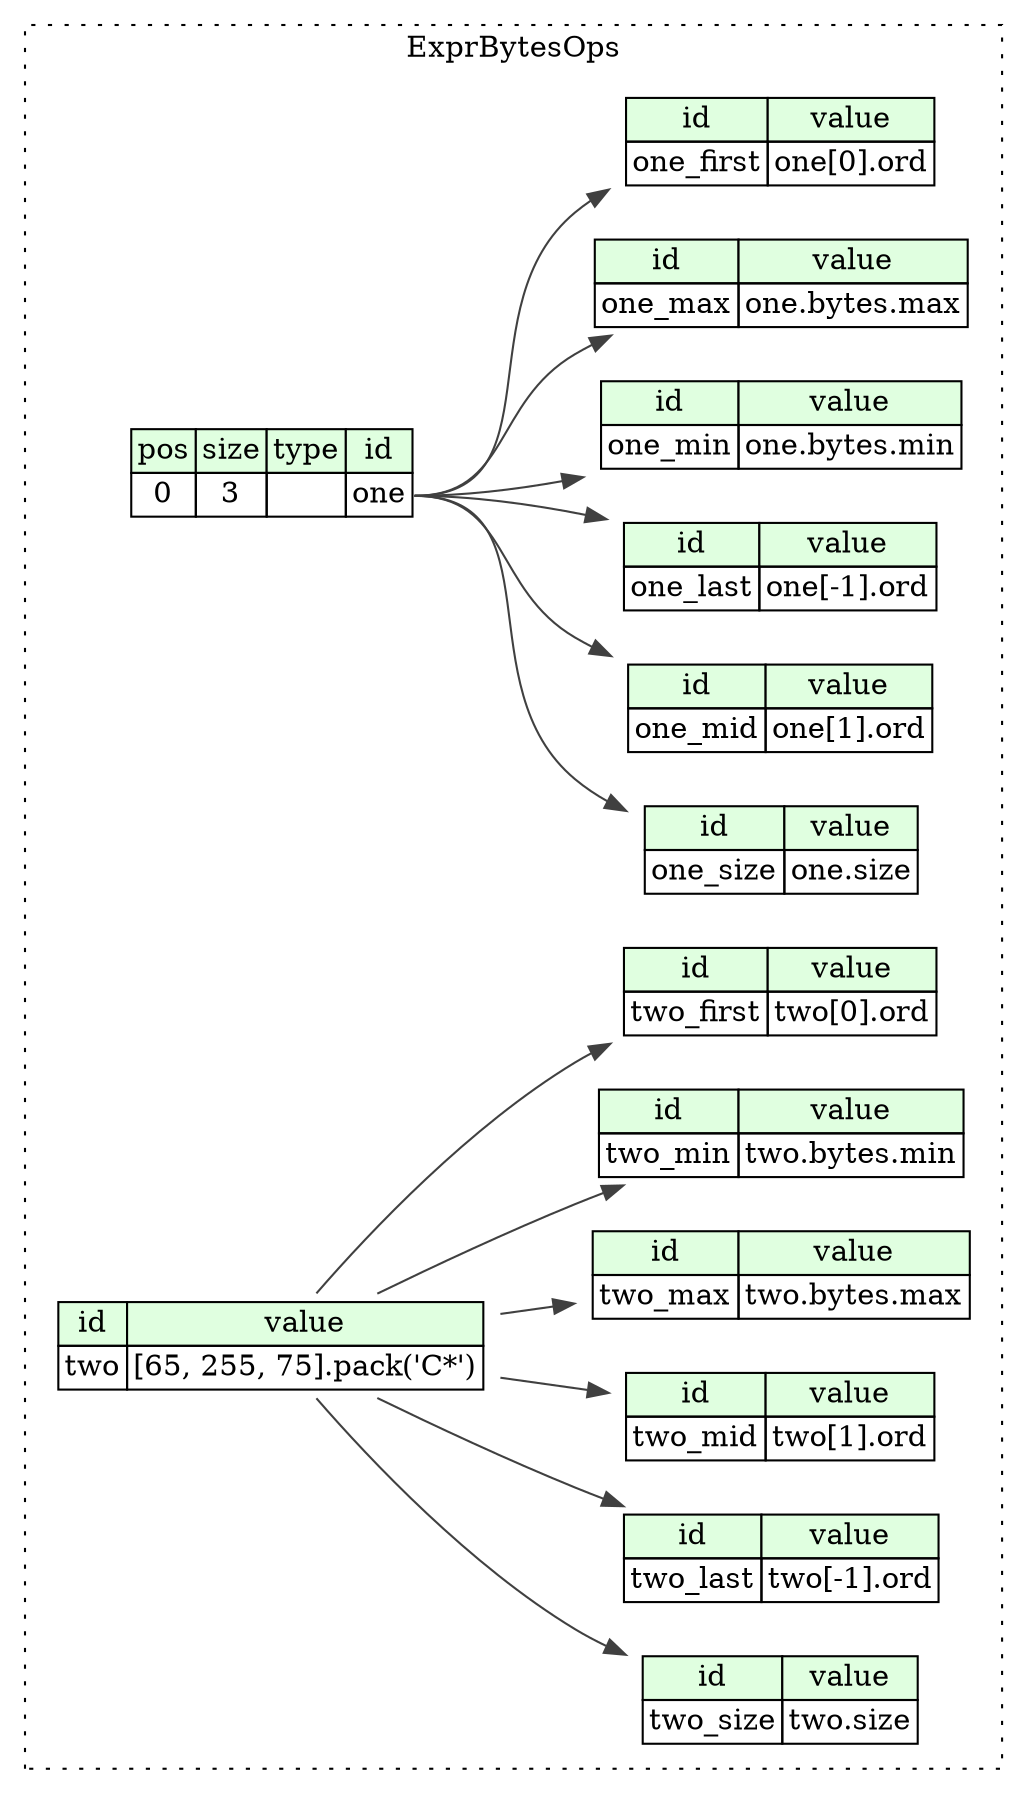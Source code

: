 digraph {
	rankdir=LR;
	node [shape=plaintext];
	subgraph cluster__expr_bytes_ops {
		label="ExprBytesOps";
		graph[style=dotted];

		expr_bytes_ops__seq [label=<<TABLE BORDER="0" CELLBORDER="1" CELLSPACING="0">
			<TR><TD BGCOLOR="#E0FFE0">pos</TD><TD BGCOLOR="#E0FFE0">size</TD><TD BGCOLOR="#E0FFE0">type</TD><TD BGCOLOR="#E0FFE0">id</TD></TR>
			<TR><TD PORT="one_pos">0</TD><TD PORT="one_size">3</TD><TD></TD><TD PORT="one_type">one</TD></TR>
		</TABLE>>];
		expr_bytes_ops__inst__two_size [label=<<TABLE BORDER="0" CELLBORDER="1" CELLSPACING="0">
			<TR><TD BGCOLOR="#E0FFE0">id</TD><TD BGCOLOR="#E0FFE0">value</TD></TR>
			<TR><TD>two_size</TD><TD>two.size</TD></TR>
		</TABLE>>];
		expr_bytes_ops__inst__two_last [label=<<TABLE BORDER="0" CELLBORDER="1" CELLSPACING="0">
			<TR><TD BGCOLOR="#E0FFE0">id</TD><TD BGCOLOR="#E0FFE0">value</TD></TR>
			<TR><TD>two_last</TD><TD>two[-1].ord</TD></TR>
		</TABLE>>];
		expr_bytes_ops__inst__one_size [label=<<TABLE BORDER="0" CELLBORDER="1" CELLSPACING="0">
			<TR><TD BGCOLOR="#E0FFE0">id</TD><TD BGCOLOR="#E0FFE0">value</TD></TR>
			<TR><TD>one_size</TD><TD>one.size</TD></TR>
		</TABLE>>];
		expr_bytes_ops__inst__one_mid [label=<<TABLE BORDER="0" CELLBORDER="1" CELLSPACING="0">
			<TR><TD BGCOLOR="#E0FFE0">id</TD><TD BGCOLOR="#E0FFE0">value</TD></TR>
			<TR><TD>one_mid</TD><TD>one[1].ord</TD></TR>
		</TABLE>>];
		expr_bytes_ops__inst__two_mid [label=<<TABLE BORDER="0" CELLBORDER="1" CELLSPACING="0">
			<TR><TD BGCOLOR="#E0FFE0">id</TD><TD BGCOLOR="#E0FFE0">value</TD></TR>
			<TR><TD>two_mid</TD><TD>two[1].ord</TD></TR>
		</TABLE>>];
		expr_bytes_ops__inst__one_last [label=<<TABLE BORDER="0" CELLBORDER="1" CELLSPACING="0">
			<TR><TD BGCOLOR="#E0FFE0">id</TD><TD BGCOLOR="#E0FFE0">value</TD></TR>
			<TR><TD>one_last</TD><TD>one[-1].ord</TD></TR>
		</TABLE>>];
		expr_bytes_ops__inst__one_min [label=<<TABLE BORDER="0" CELLBORDER="1" CELLSPACING="0">
			<TR><TD BGCOLOR="#E0FFE0">id</TD><TD BGCOLOR="#E0FFE0">value</TD></TR>
			<TR><TD>one_min</TD><TD>one.bytes.min</TD></TR>
		</TABLE>>];
		expr_bytes_ops__inst__one_max [label=<<TABLE BORDER="0" CELLBORDER="1" CELLSPACING="0">
			<TR><TD BGCOLOR="#E0FFE0">id</TD><TD BGCOLOR="#E0FFE0">value</TD></TR>
			<TR><TD>one_max</TD><TD>one.bytes.max</TD></TR>
		</TABLE>>];
		expr_bytes_ops__inst__two [label=<<TABLE BORDER="0" CELLBORDER="1" CELLSPACING="0">
			<TR><TD BGCOLOR="#E0FFE0">id</TD><TD BGCOLOR="#E0FFE0">value</TD></TR>
			<TR><TD>two</TD><TD>[65, 255, 75].pack('C*')</TD></TR>
		</TABLE>>];
		expr_bytes_ops__inst__two_max [label=<<TABLE BORDER="0" CELLBORDER="1" CELLSPACING="0">
			<TR><TD BGCOLOR="#E0FFE0">id</TD><TD BGCOLOR="#E0FFE0">value</TD></TR>
			<TR><TD>two_max</TD><TD>two.bytes.max</TD></TR>
		</TABLE>>];
		expr_bytes_ops__inst__two_min [label=<<TABLE BORDER="0" CELLBORDER="1" CELLSPACING="0">
			<TR><TD BGCOLOR="#E0FFE0">id</TD><TD BGCOLOR="#E0FFE0">value</TD></TR>
			<TR><TD>two_min</TD><TD>two.bytes.min</TD></TR>
		</TABLE>>];
		expr_bytes_ops__inst__two_first [label=<<TABLE BORDER="0" CELLBORDER="1" CELLSPACING="0">
			<TR><TD BGCOLOR="#E0FFE0">id</TD><TD BGCOLOR="#E0FFE0">value</TD></TR>
			<TR><TD>two_first</TD><TD>two[0].ord</TD></TR>
		</TABLE>>];
		expr_bytes_ops__inst__one_first [label=<<TABLE BORDER="0" CELLBORDER="1" CELLSPACING="0">
			<TR><TD BGCOLOR="#E0FFE0">id</TD><TD BGCOLOR="#E0FFE0">value</TD></TR>
			<TR><TD>one_first</TD><TD>one[0].ord</TD></TR>
		</TABLE>>];
	}
	expr_bytes_ops__inst__two:two_type -> expr_bytes_ops__inst__two_size [color="#404040"];
	expr_bytes_ops__inst__two:two_type -> expr_bytes_ops__inst__two_last [color="#404040"];
	expr_bytes_ops__seq:one_type -> expr_bytes_ops__inst__one_size [color="#404040"];
	expr_bytes_ops__seq:one_type -> expr_bytes_ops__inst__one_mid [color="#404040"];
	expr_bytes_ops__inst__two:two_type -> expr_bytes_ops__inst__two_mid [color="#404040"];
	expr_bytes_ops__seq:one_type -> expr_bytes_ops__inst__one_last [color="#404040"];
	expr_bytes_ops__seq:one_type -> expr_bytes_ops__inst__one_min [color="#404040"];
	expr_bytes_ops__seq:one_type -> expr_bytes_ops__inst__one_max [color="#404040"];
	expr_bytes_ops__inst__two:two_type -> expr_bytes_ops__inst__two_max [color="#404040"];
	expr_bytes_ops__inst__two:two_type -> expr_bytes_ops__inst__two_min [color="#404040"];
	expr_bytes_ops__inst__two:two_type -> expr_bytes_ops__inst__two_first [color="#404040"];
	expr_bytes_ops__seq:one_type -> expr_bytes_ops__inst__one_first [color="#404040"];
}
